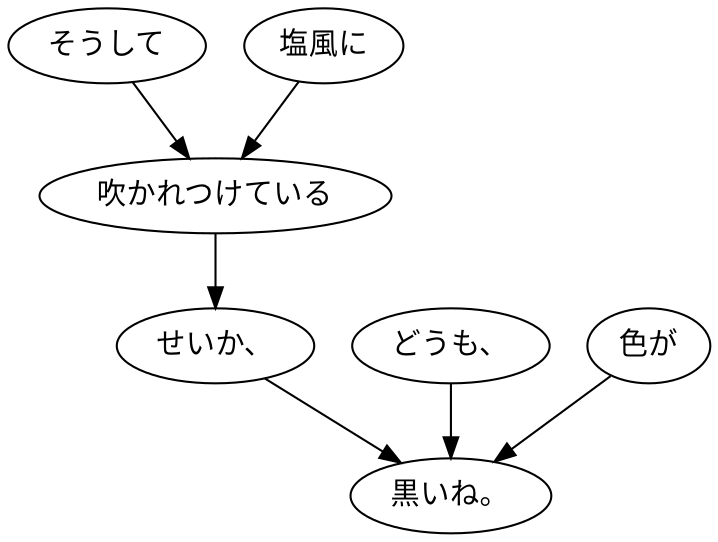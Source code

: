digraph graph7842 {
	node0 [label="そうして"];
	node1 [label="塩風に"];
	node2 [label="吹かれつけている"];
	node3 [label="せいか、"];
	node4 [label="どうも、"];
	node5 [label="色が"];
	node6 [label="黒いね。"];
	node0 -> node2;
	node1 -> node2;
	node2 -> node3;
	node3 -> node6;
	node4 -> node6;
	node5 -> node6;
}
